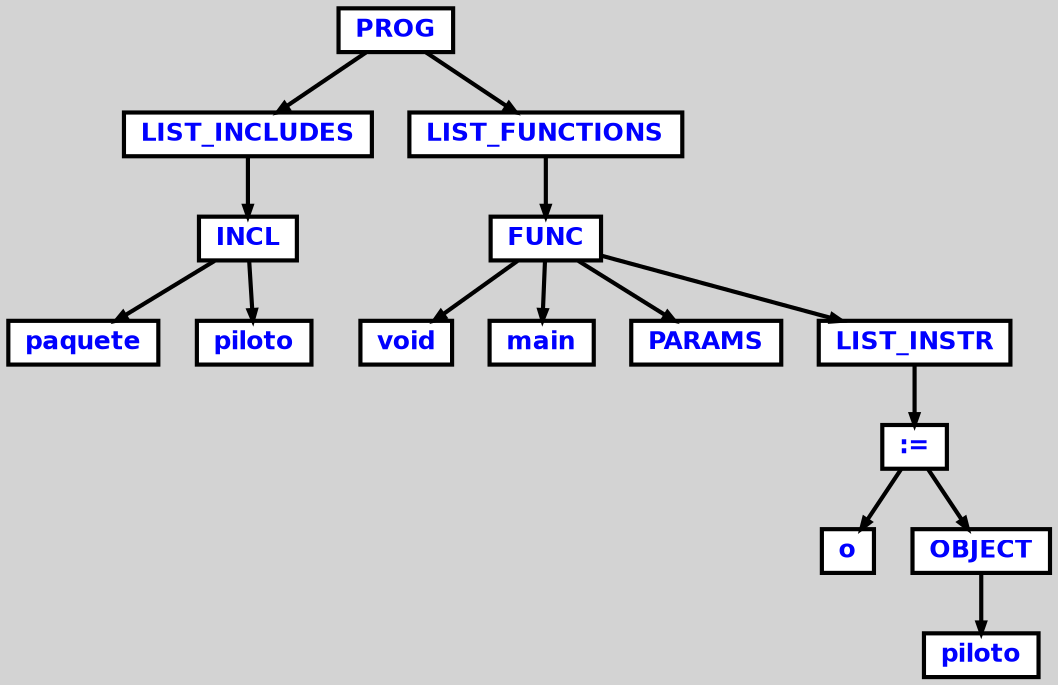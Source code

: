 digraph {

	ordering=out;
	ranksep=.4;
	bgcolor="lightgrey"; node [shape=box, fixedsize=false, fontsize=12, fontname="Helvetica-bold", fontcolor="blue"
		width=.25, height=.25, color="black", fillcolor="white", style="filled, solid, bold"];
	edge [arrowsize=.5, color="black", style="bold"]

  n0 [label="PROG"];
  n1 [label="LIST_INCLUDES"];
  n1 [label="LIST_INCLUDES"];
  n2 [label="INCL"];
  n2 [label="INCL"];
  n3 [label="paquete"];
  n4 [label="piloto"];
  n5 [label="LIST_FUNCTIONS"];
  n5 [label="LIST_FUNCTIONS"];
  n6 [label="FUNC"];
  n6 [label="FUNC"];
  n7 [label="void"];
  n8 [label="main"];
  n9 [label="PARAMS"];
  n10 [label="LIST_INSTR"];
  n10 [label="LIST_INSTR"];
  n11 [label=":="];
  n11 [label=":="];
  n12 [label="o"];
  n13 [label="OBJECT"];
  n13 [label="OBJECT"];
  n14 [label="piloto"];

  n0 -> n1 // "PROG" -> "LIST_INCLUDES"
  n1 -> n2 // "LIST_INCLUDES" -> "INCL"
  n2 -> n3 // "INCL" -> "paquete"
  n2 -> n4 // "INCL" -> "piloto"
  n0 -> n5 // "PROG" -> "LIST_FUNCTIONS"
  n5 -> n6 // "LIST_FUNCTIONS" -> "FUNC"
  n6 -> n7 // "FUNC" -> "void"
  n6 -> n8 // "FUNC" -> "main"
  n6 -> n9 // "FUNC" -> "PARAMS"
  n6 -> n10 // "FUNC" -> "LIST_INSTR"
  n10 -> n11 // "LIST_INSTR" -> ":="
  n11 -> n12 // ":=" -> "o"
  n11 -> n13 // ":=" -> "OBJECT"
  n13 -> n14 // "OBJECT" -> "piloto"

}
